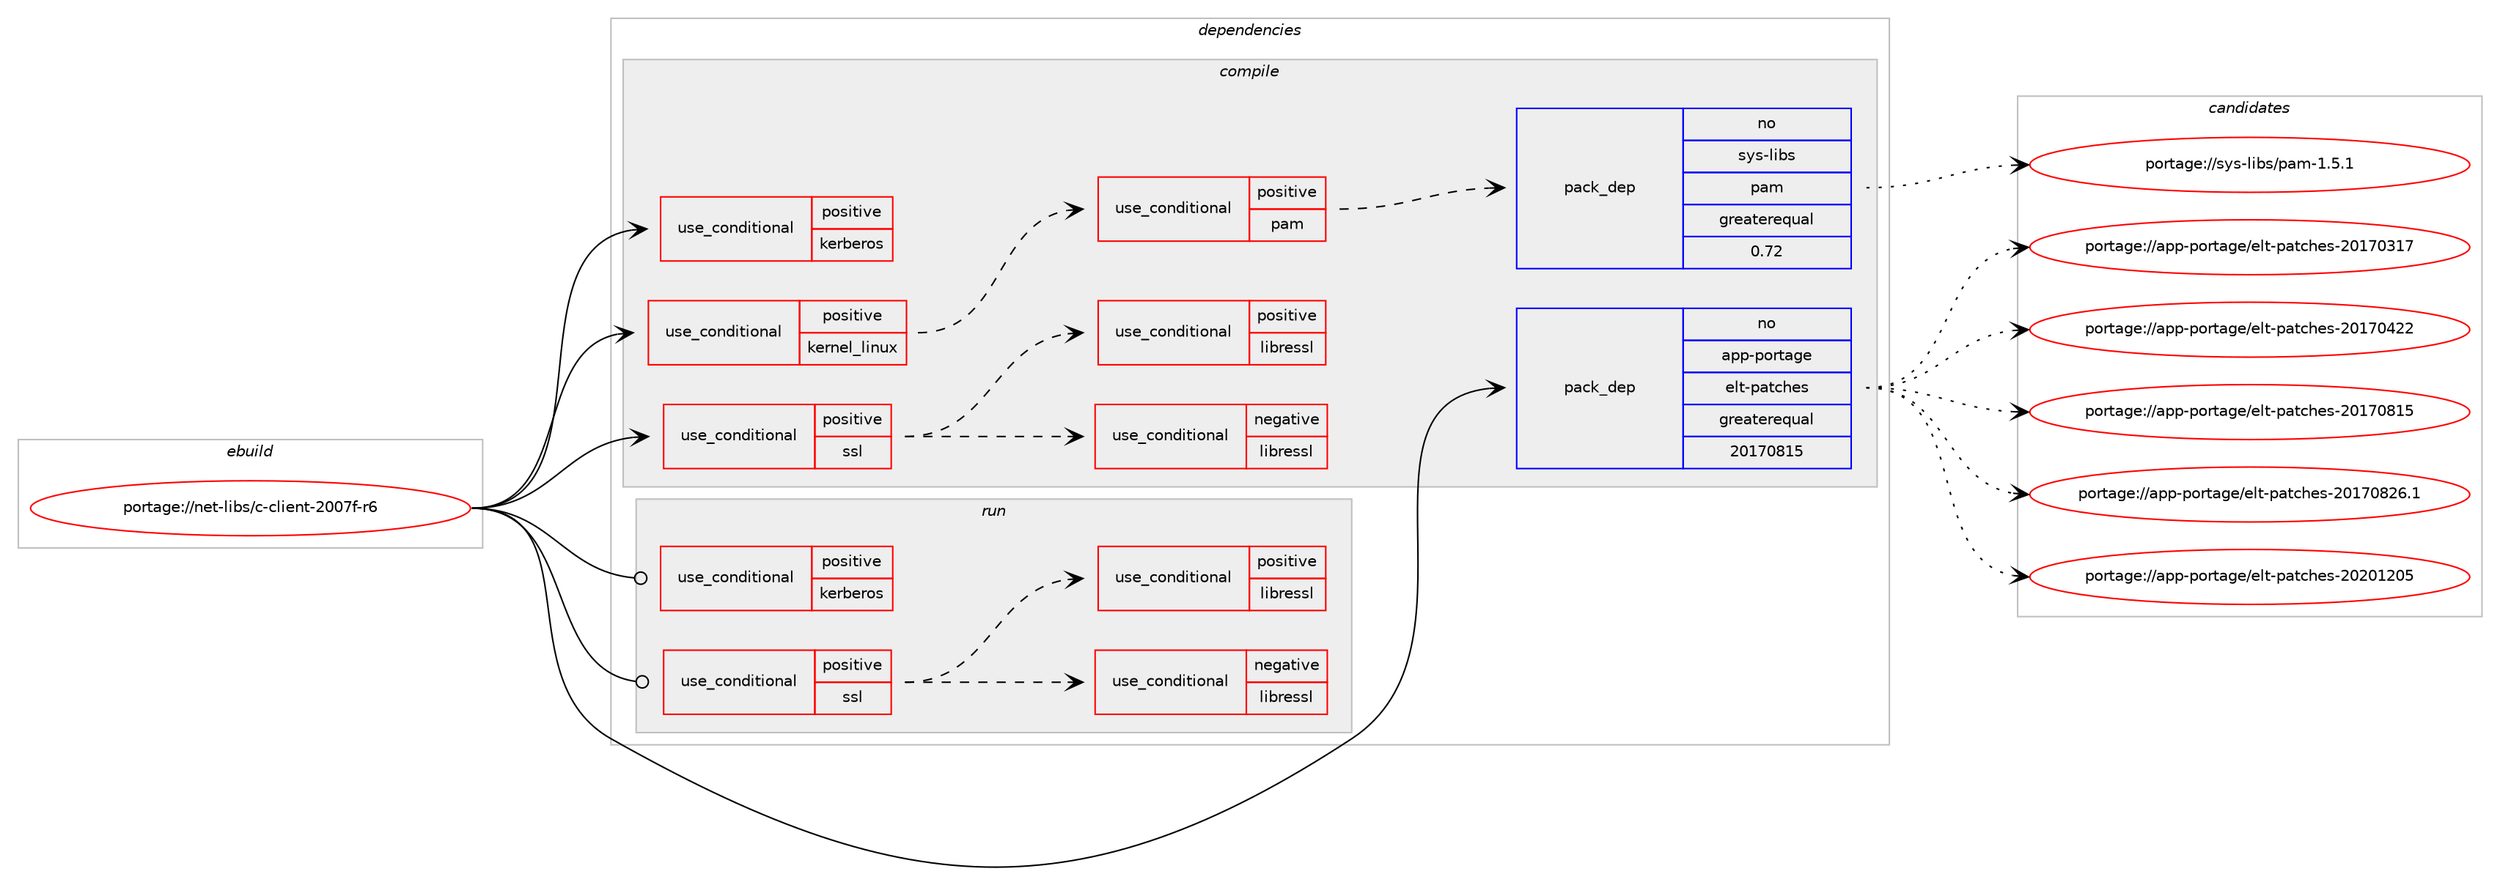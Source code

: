 digraph prolog {

# *************
# Graph options
# *************

newrank=true;
concentrate=true;
compound=true;
graph [rankdir=LR,fontname=Helvetica,fontsize=10,ranksep=1.5];#, ranksep=2.5, nodesep=0.2];
edge  [arrowhead=vee];
node  [fontname=Helvetica,fontsize=10];

# **********
# The ebuild
# **********

subgraph cluster_leftcol {
color=gray;
rank=same;
label=<<i>ebuild</i>>;
id [label="portage://net-libs/c-client-2007f-r6", color=red, width=4, href="../net-libs/c-client-2007f-r6.svg"];
}

# ****************
# The dependencies
# ****************

subgraph cluster_midcol {
color=gray;
label=<<i>dependencies</i>>;
subgraph cluster_compile {
fillcolor="#eeeeee";
style=filled;
label=<<i>compile</i>>;
subgraph cond130 {
dependency262 [label=<<TABLE BORDER="0" CELLBORDER="1" CELLSPACING="0" CELLPADDING="4"><TR><TD ROWSPAN="3" CELLPADDING="10">use_conditional</TD></TR><TR><TD>positive</TD></TR><TR><TD>kerberos</TD></TR></TABLE>>, shape=none, color=red];
# *** BEGIN UNKNOWN DEPENDENCY TYPE (TODO) ***
# dependency262 -> package_dependency(portage://net-libs/c-client-2007f-r6,install,no,app-crypt,mit-krb5,none,[,,],[],[])
# *** END UNKNOWN DEPENDENCY TYPE (TODO) ***

}
id:e -> dependency262:w [weight=20,style="solid",arrowhead="vee"];
subgraph cond131 {
dependency263 [label=<<TABLE BORDER="0" CELLBORDER="1" CELLSPACING="0" CELLPADDING="4"><TR><TD ROWSPAN="3" CELLPADDING="10">use_conditional</TD></TR><TR><TD>positive</TD></TR><TR><TD>kernel_linux</TD></TR></TABLE>>, shape=none, color=red];
subgraph cond132 {
dependency264 [label=<<TABLE BORDER="0" CELLBORDER="1" CELLSPACING="0" CELLPADDING="4"><TR><TD ROWSPAN="3" CELLPADDING="10">use_conditional</TD></TR><TR><TD>positive</TD></TR><TR><TD>pam</TD></TR></TABLE>>, shape=none, color=red];
subgraph pack127 {
dependency265 [label=<<TABLE BORDER="0" CELLBORDER="1" CELLSPACING="0" CELLPADDING="4" WIDTH="220"><TR><TD ROWSPAN="6" CELLPADDING="30">pack_dep</TD></TR><TR><TD WIDTH="110">no</TD></TR><TR><TD>sys-libs</TD></TR><TR><TD>pam</TD></TR><TR><TD>greaterequal</TD></TR><TR><TD>0.72</TD></TR></TABLE>>, shape=none, color=blue];
}
dependency264:e -> dependency265:w [weight=20,style="dashed",arrowhead="vee"];
}
dependency263:e -> dependency264:w [weight=20,style="dashed",arrowhead="vee"];
}
id:e -> dependency263:w [weight=20,style="solid",arrowhead="vee"];
subgraph cond133 {
dependency266 [label=<<TABLE BORDER="0" CELLBORDER="1" CELLSPACING="0" CELLPADDING="4"><TR><TD ROWSPAN="3" CELLPADDING="10">use_conditional</TD></TR><TR><TD>positive</TD></TR><TR><TD>ssl</TD></TR></TABLE>>, shape=none, color=red];
subgraph cond134 {
dependency267 [label=<<TABLE BORDER="0" CELLBORDER="1" CELLSPACING="0" CELLPADDING="4"><TR><TD ROWSPAN="3" CELLPADDING="10">use_conditional</TD></TR><TR><TD>negative</TD></TR><TR><TD>libressl</TD></TR></TABLE>>, shape=none, color=red];
# *** BEGIN UNKNOWN DEPENDENCY TYPE (TODO) ***
# dependency267 -> package_dependency(portage://net-libs/c-client-2007f-r6,install,no,dev-libs,openssl,none,[,,],[slot(0),equal],[])
# *** END UNKNOWN DEPENDENCY TYPE (TODO) ***

}
dependency266:e -> dependency267:w [weight=20,style="dashed",arrowhead="vee"];
subgraph cond135 {
dependency268 [label=<<TABLE BORDER="0" CELLBORDER="1" CELLSPACING="0" CELLPADDING="4"><TR><TD ROWSPAN="3" CELLPADDING="10">use_conditional</TD></TR><TR><TD>positive</TD></TR><TR><TD>libressl</TD></TR></TABLE>>, shape=none, color=red];
# *** BEGIN UNKNOWN DEPENDENCY TYPE (TODO) ***
# dependency268 -> package_dependency(portage://net-libs/c-client-2007f-r6,install,no,dev-libs,libressl,none,[,,],[slot(0),equal],[])
# *** END UNKNOWN DEPENDENCY TYPE (TODO) ***

}
dependency266:e -> dependency268:w [weight=20,style="dashed",arrowhead="vee"];
}
id:e -> dependency266:w [weight=20,style="solid",arrowhead="vee"];
subgraph pack128 {
dependency269 [label=<<TABLE BORDER="0" CELLBORDER="1" CELLSPACING="0" CELLPADDING="4" WIDTH="220"><TR><TD ROWSPAN="6" CELLPADDING="30">pack_dep</TD></TR><TR><TD WIDTH="110">no</TD></TR><TR><TD>app-portage</TD></TR><TR><TD>elt-patches</TD></TR><TR><TD>greaterequal</TD></TR><TR><TD>20170815</TD></TR></TABLE>>, shape=none, color=blue];
}
id:e -> dependency269:w [weight=20,style="solid",arrowhead="vee"];
# *** BEGIN UNKNOWN DEPENDENCY TYPE (TODO) ***
# id -> package_dependency(portage://net-libs/c-client-2007f-r6,install,weak,net-mail,uw-imap,none,[,,],[],[])
# *** END UNKNOWN DEPENDENCY TYPE (TODO) ***

}
subgraph cluster_compileandrun {
fillcolor="#eeeeee";
style=filled;
label=<<i>compile and run</i>>;
}
subgraph cluster_run {
fillcolor="#eeeeee";
style=filled;
label=<<i>run</i>>;
subgraph cond136 {
dependency270 [label=<<TABLE BORDER="0" CELLBORDER="1" CELLSPACING="0" CELLPADDING="4"><TR><TD ROWSPAN="3" CELLPADDING="10">use_conditional</TD></TR><TR><TD>positive</TD></TR><TR><TD>kerberos</TD></TR></TABLE>>, shape=none, color=red];
# *** BEGIN UNKNOWN DEPENDENCY TYPE (TODO) ***
# dependency270 -> package_dependency(portage://net-libs/c-client-2007f-r6,run,no,app-crypt,mit-krb5,none,[,,],[],[])
# *** END UNKNOWN DEPENDENCY TYPE (TODO) ***

}
id:e -> dependency270:w [weight=20,style="solid",arrowhead="odot"];
subgraph cond137 {
dependency271 [label=<<TABLE BORDER="0" CELLBORDER="1" CELLSPACING="0" CELLPADDING="4"><TR><TD ROWSPAN="3" CELLPADDING="10">use_conditional</TD></TR><TR><TD>positive</TD></TR><TR><TD>ssl</TD></TR></TABLE>>, shape=none, color=red];
subgraph cond138 {
dependency272 [label=<<TABLE BORDER="0" CELLBORDER="1" CELLSPACING="0" CELLPADDING="4"><TR><TD ROWSPAN="3" CELLPADDING="10">use_conditional</TD></TR><TR><TD>negative</TD></TR><TR><TD>libressl</TD></TR></TABLE>>, shape=none, color=red];
# *** BEGIN UNKNOWN DEPENDENCY TYPE (TODO) ***
# dependency272 -> package_dependency(portage://net-libs/c-client-2007f-r6,run,no,dev-libs,openssl,none,[,,],[slot(0),equal],[])
# *** END UNKNOWN DEPENDENCY TYPE (TODO) ***

}
dependency271:e -> dependency272:w [weight=20,style="dashed",arrowhead="vee"];
subgraph cond139 {
dependency273 [label=<<TABLE BORDER="0" CELLBORDER="1" CELLSPACING="0" CELLPADDING="4"><TR><TD ROWSPAN="3" CELLPADDING="10">use_conditional</TD></TR><TR><TD>positive</TD></TR><TR><TD>libressl</TD></TR></TABLE>>, shape=none, color=red];
# *** BEGIN UNKNOWN DEPENDENCY TYPE (TODO) ***
# dependency273 -> package_dependency(portage://net-libs/c-client-2007f-r6,run,no,dev-libs,libressl,none,[,,],[slot(0),equal],[])
# *** END UNKNOWN DEPENDENCY TYPE (TODO) ***

}
dependency271:e -> dependency273:w [weight=20,style="dashed",arrowhead="vee"];
}
id:e -> dependency271:w [weight=20,style="solid",arrowhead="odot"];
# *** BEGIN UNKNOWN DEPENDENCY TYPE (TODO) ***
# id -> package_dependency(portage://net-libs/c-client-2007f-r6,run,weak,net-mail,uw-imap,none,[,,],[],[])
# *** END UNKNOWN DEPENDENCY TYPE (TODO) ***

}
}

# **************
# The candidates
# **************

subgraph cluster_choices {
rank=same;
color=gray;
label=<<i>candidates</i>>;

subgraph choice127 {
color=black;
nodesep=1;
choice11512111545108105981154711297109454946534649 [label="portage://sys-libs/pam-1.5.1", color=red, width=4,href="../sys-libs/pam-1.5.1.svg"];
dependency265:e -> choice11512111545108105981154711297109454946534649:w [style=dotted,weight="100"];
}
subgraph choice128 {
color=black;
nodesep=1;
choice97112112451121111141169710310147101108116451129711699104101115455048495548514955 [label="portage://app-portage/elt-patches-20170317", color=red, width=4,href="../app-portage/elt-patches-20170317.svg"];
choice97112112451121111141169710310147101108116451129711699104101115455048495548525050 [label="portage://app-portage/elt-patches-20170422", color=red, width=4,href="../app-portage/elt-patches-20170422.svg"];
choice97112112451121111141169710310147101108116451129711699104101115455048495548564953 [label="portage://app-portage/elt-patches-20170815", color=red, width=4,href="../app-portage/elt-patches-20170815.svg"];
choice971121124511211111411697103101471011081164511297116991041011154550484955485650544649 [label="portage://app-portage/elt-patches-20170826.1", color=red, width=4,href="../app-portage/elt-patches-20170826.1.svg"];
choice97112112451121111141169710310147101108116451129711699104101115455048504849504853 [label="portage://app-portage/elt-patches-20201205", color=red, width=4,href="../app-portage/elt-patches-20201205.svg"];
dependency269:e -> choice97112112451121111141169710310147101108116451129711699104101115455048495548514955:w [style=dotted,weight="100"];
dependency269:e -> choice97112112451121111141169710310147101108116451129711699104101115455048495548525050:w [style=dotted,weight="100"];
dependency269:e -> choice97112112451121111141169710310147101108116451129711699104101115455048495548564953:w [style=dotted,weight="100"];
dependency269:e -> choice971121124511211111411697103101471011081164511297116991041011154550484955485650544649:w [style=dotted,weight="100"];
dependency269:e -> choice97112112451121111141169710310147101108116451129711699104101115455048504849504853:w [style=dotted,weight="100"];
}
}

}
